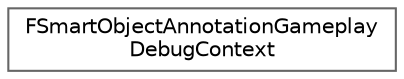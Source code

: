 digraph "Graphical Class Hierarchy"
{
 // INTERACTIVE_SVG=YES
 // LATEX_PDF_SIZE
  bgcolor="transparent";
  edge [fontname=Helvetica,fontsize=10,labelfontname=Helvetica,labelfontsize=10];
  node [fontname=Helvetica,fontsize=10,shape=box,height=0.2,width=0.4];
  rankdir="LR";
  Node0 [id="Node000000",label="FSmartObjectAnnotationGameplay\lDebugContext",height=0.2,width=0.4,color="grey40", fillcolor="white", style="filled",URL="$d2/dc5/structFSmartObjectAnnotationGameplayDebugContext.html",tooltip="Base class for Smart Object Slot annotations."];
}
